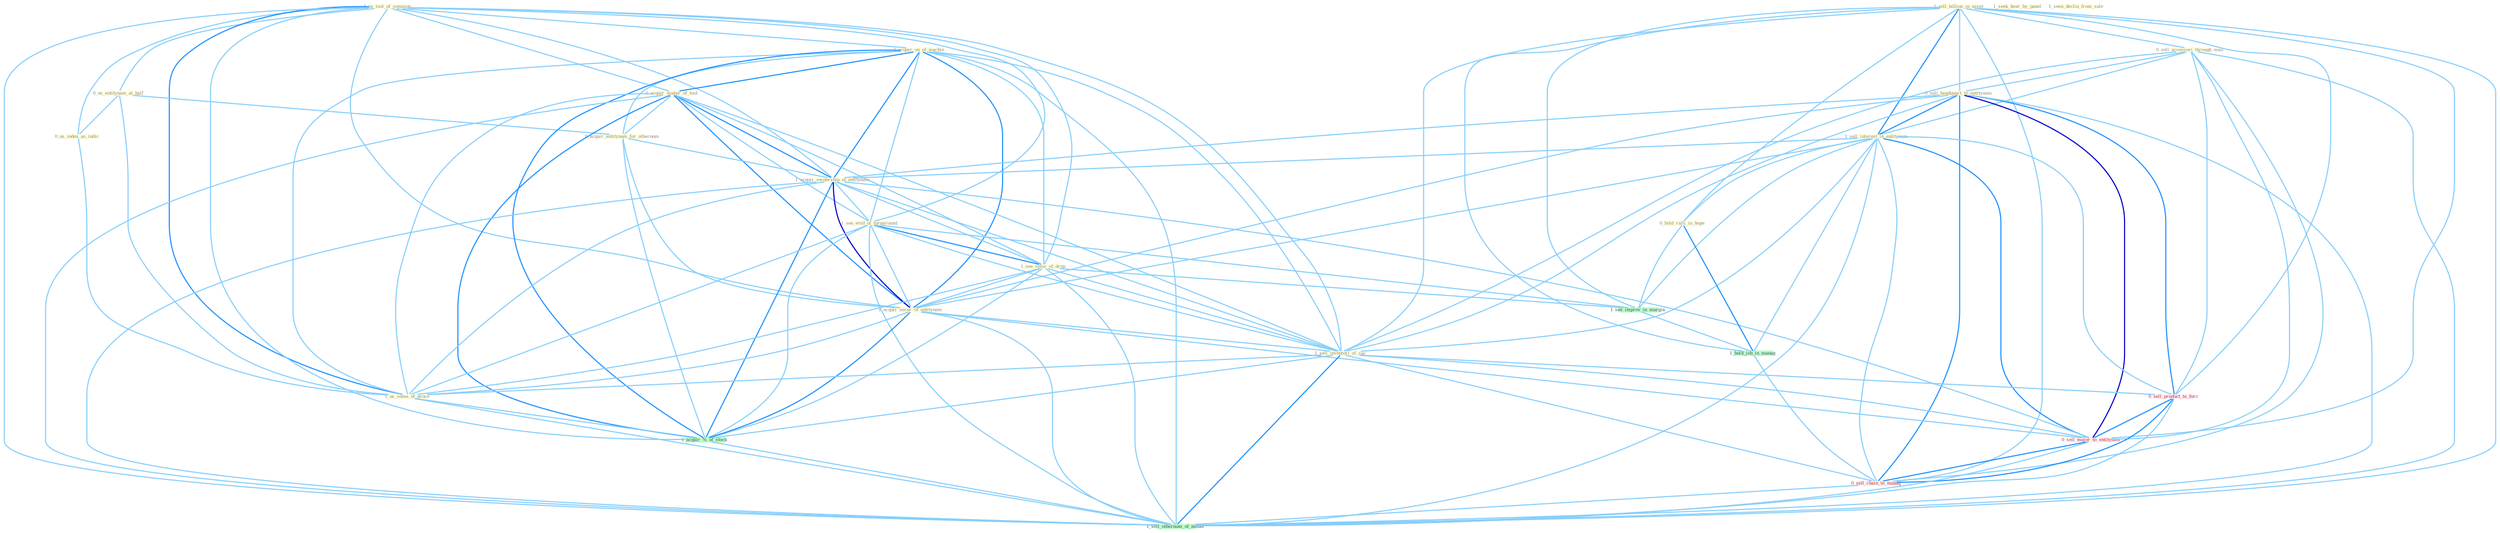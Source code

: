 Graph G{ 
    node
    [shape=polygon,style=filled,width=.5,height=.06,color="#BDFCC9",fixedsize=true,fontsize=4,
    fontcolor="#2f4f4f"];
    {node
    [color="#ffffe0", fontcolor="#8b7d6b"] "1_us_tool_of_commun " "0_us_entitynam_at_half " "1_sell_billion_in_asset " "0_us_index_as_indic " "1_acquir_on_of_machin " "1_acquir_maker_of_tool " "0_sell_accessori_through_mail " "0_sell_headquart_to_entitynam " "0_acquir_entitynam_for_othernum " "1_sell_interest_in_entitynam " "1_acquir_ownership_of_entitynam " "1_see_evid_of_turnaround " "1_seek_hear_by_panel " "1_see_veloc_of_drop " "1_acquir_secur_of_entitynam " "0_hold_ralli_in_hope " "1_sell_inventori_of_car " "1_seen_declin_from_sale " "1_us_some_of_proce "}
{node [color="#fff0f5", fontcolor="#b22222"] "0_sell_product_to_forc " "0_sell_major_to_entitynam " "0_sell_chain_to_manag "}
edge [color="#B0E2FF"];

	"1_us_tool_of_commun " -- "0_us_entitynam_at_half " [w="1", color="#87cefa" ];
	"1_us_tool_of_commun " -- "0_us_index_as_indic " [w="1", color="#87cefa" ];
	"1_us_tool_of_commun " -- "1_acquir_on_of_machin " [w="1", color="#87cefa" ];
	"1_us_tool_of_commun " -- "1_acquir_maker_of_tool " [w="1", color="#87cefa" ];
	"1_us_tool_of_commun " -- "1_acquir_ownership_of_entitynam " [w="1", color="#87cefa" ];
	"1_us_tool_of_commun " -- "1_see_evid_of_turnaround " [w="1", color="#87cefa" ];
	"1_us_tool_of_commun " -- "1_see_veloc_of_drop " [w="1", color="#87cefa" ];
	"1_us_tool_of_commun " -- "1_acquir_secur_of_entitynam " [w="1", color="#87cefa" ];
	"1_us_tool_of_commun " -- "1_sell_inventori_of_car " [w="1", color="#87cefa" ];
	"1_us_tool_of_commun " -- "1_us_some_of_proce " [w="2", color="#1e90ff" , len=0.8];
	"1_us_tool_of_commun " -- "1_acquir_%_of_stock " [w="1", color="#87cefa" ];
	"1_us_tool_of_commun " -- "1_sell_othernum_of_model " [w="1", color="#87cefa" ];
	"0_us_entitynam_at_half " -- "0_us_index_as_indic " [w="1", color="#87cefa" ];
	"0_us_entitynam_at_half " -- "0_acquir_entitynam_for_othernum " [w="1", color="#87cefa" ];
	"0_us_entitynam_at_half " -- "1_us_some_of_proce " [w="1", color="#87cefa" ];
	"1_sell_billion_in_asset " -- "0_sell_accessori_through_mail " [w="1", color="#87cefa" ];
	"1_sell_billion_in_asset " -- "0_sell_headquart_to_entitynam " [w="1", color="#87cefa" ];
	"1_sell_billion_in_asset " -- "1_sell_interest_in_entitynam " [w="2", color="#1e90ff" , len=0.8];
	"1_sell_billion_in_asset " -- "0_hold_ralli_in_hope " [w="1", color="#87cefa" ];
	"1_sell_billion_in_asset " -- "1_sell_inventori_of_car " [w="1", color="#87cefa" ];
	"1_sell_billion_in_asset " -- "1_see_improv_in_margin " [w="1", color="#87cefa" ];
	"1_sell_billion_in_asset " -- "1_hold_job_in_manag " [w="1", color="#87cefa" ];
	"1_sell_billion_in_asset " -- "0_sell_product_to_forc " [w="1", color="#87cefa" ];
	"1_sell_billion_in_asset " -- "0_sell_major_to_entitynam " [w="1", color="#87cefa" ];
	"1_sell_billion_in_asset " -- "0_sell_chain_to_manag " [w="1", color="#87cefa" ];
	"1_sell_billion_in_asset " -- "1_sell_othernum_of_model " [w="1", color="#87cefa" ];
	"0_us_index_as_indic " -- "1_us_some_of_proce " [w="1", color="#87cefa" ];
	"1_acquir_on_of_machin " -- "1_acquir_maker_of_tool " [w="2", color="#1e90ff" , len=0.8];
	"1_acquir_on_of_machin " -- "0_acquir_entitynam_for_othernum " [w="1", color="#87cefa" ];
	"1_acquir_on_of_machin " -- "1_acquir_ownership_of_entitynam " [w="2", color="#1e90ff" , len=0.8];
	"1_acquir_on_of_machin " -- "1_see_evid_of_turnaround " [w="1", color="#87cefa" ];
	"1_acquir_on_of_machin " -- "1_see_veloc_of_drop " [w="1", color="#87cefa" ];
	"1_acquir_on_of_machin " -- "1_acquir_secur_of_entitynam " [w="2", color="#1e90ff" , len=0.8];
	"1_acquir_on_of_machin " -- "1_sell_inventori_of_car " [w="1", color="#87cefa" ];
	"1_acquir_on_of_machin " -- "1_us_some_of_proce " [w="1", color="#87cefa" ];
	"1_acquir_on_of_machin " -- "1_acquir_%_of_stock " [w="2", color="#1e90ff" , len=0.8];
	"1_acquir_on_of_machin " -- "1_sell_othernum_of_model " [w="1", color="#87cefa" ];
	"1_acquir_maker_of_tool " -- "0_acquir_entitynam_for_othernum " [w="1", color="#87cefa" ];
	"1_acquir_maker_of_tool " -- "1_acquir_ownership_of_entitynam " [w="2", color="#1e90ff" , len=0.8];
	"1_acquir_maker_of_tool " -- "1_see_evid_of_turnaround " [w="1", color="#87cefa" ];
	"1_acquir_maker_of_tool " -- "1_see_veloc_of_drop " [w="1", color="#87cefa" ];
	"1_acquir_maker_of_tool " -- "1_acquir_secur_of_entitynam " [w="2", color="#1e90ff" , len=0.8];
	"1_acquir_maker_of_tool " -- "1_sell_inventori_of_car " [w="1", color="#87cefa" ];
	"1_acquir_maker_of_tool " -- "1_us_some_of_proce " [w="1", color="#87cefa" ];
	"1_acquir_maker_of_tool " -- "1_acquir_%_of_stock " [w="2", color="#1e90ff" , len=0.8];
	"1_acquir_maker_of_tool " -- "1_sell_othernum_of_model " [w="1", color="#87cefa" ];
	"0_sell_accessori_through_mail " -- "0_sell_headquart_to_entitynam " [w="1", color="#87cefa" ];
	"0_sell_accessori_through_mail " -- "1_sell_interest_in_entitynam " [w="1", color="#87cefa" ];
	"0_sell_accessori_through_mail " -- "1_sell_inventori_of_car " [w="1", color="#87cefa" ];
	"0_sell_accessori_through_mail " -- "0_sell_product_to_forc " [w="1", color="#87cefa" ];
	"0_sell_accessori_through_mail " -- "0_sell_major_to_entitynam " [w="1", color="#87cefa" ];
	"0_sell_accessori_through_mail " -- "0_sell_chain_to_manag " [w="1", color="#87cefa" ];
	"0_sell_accessori_through_mail " -- "1_sell_othernum_of_model " [w="1", color="#87cefa" ];
	"0_sell_headquart_to_entitynam " -- "1_sell_interest_in_entitynam " [w="2", color="#1e90ff" , len=0.8];
	"0_sell_headquart_to_entitynam " -- "1_acquir_ownership_of_entitynam " [w="1", color="#87cefa" ];
	"0_sell_headquart_to_entitynam " -- "1_acquir_secur_of_entitynam " [w="1", color="#87cefa" ];
	"0_sell_headquart_to_entitynam " -- "1_sell_inventori_of_car " [w="1", color="#87cefa" ];
	"0_sell_headquart_to_entitynam " -- "0_sell_product_to_forc " [w="2", color="#1e90ff" , len=0.8];
	"0_sell_headquart_to_entitynam " -- "0_sell_major_to_entitynam " [w="3", color="#0000cd" , len=0.6];
	"0_sell_headquart_to_entitynam " -- "0_sell_chain_to_manag " [w="2", color="#1e90ff" , len=0.8];
	"0_sell_headquart_to_entitynam " -- "1_sell_othernum_of_model " [w="1", color="#87cefa" ];
	"0_acquir_entitynam_for_othernum " -- "1_acquir_ownership_of_entitynam " [w="1", color="#87cefa" ];
	"0_acquir_entitynam_for_othernum " -- "1_acquir_secur_of_entitynam " [w="1", color="#87cefa" ];
	"0_acquir_entitynam_for_othernum " -- "1_acquir_%_of_stock " [w="1", color="#87cefa" ];
	"1_sell_interest_in_entitynam " -- "1_acquir_ownership_of_entitynam " [w="1", color="#87cefa" ];
	"1_sell_interest_in_entitynam " -- "1_acquir_secur_of_entitynam " [w="1", color="#87cefa" ];
	"1_sell_interest_in_entitynam " -- "0_hold_ralli_in_hope " [w="1", color="#87cefa" ];
	"1_sell_interest_in_entitynam " -- "1_sell_inventori_of_car " [w="1", color="#87cefa" ];
	"1_sell_interest_in_entitynam " -- "1_see_improv_in_margin " [w="1", color="#87cefa" ];
	"1_sell_interest_in_entitynam " -- "1_hold_job_in_manag " [w="1", color="#87cefa" ];
	"1_sell_interest_in_entitynam " -- "0_sell_product_to_forc " [w="1", color="#87cefa" ];
	"1_sell_interest_in_entitynam " -- "0_sell_major_to_entitynam " [w="2", color="#1e90ff" , len=0.8];
	"1_sell_interest_in_entitynam " -- "0_sell_chain_to_manag " [w="1", color="#87cefa" ];
	"1_sell_interest_in_entitynam " -- "1_sell_othernum_of_model " [w="1", color="#87cefa" ];
	"1_acquir_ownership_of_entitynam " -- "1_see_evid_of_turnaround " [w="1", color="#87cefa" ];
	"1_acquir_ownership_of_entitynam " -- "1_see_veloc_of_drop " [w="1", color="#87cefa" ];
	"1_acquir_ownership_of_entitynam " -- "1_acquir_secur_of_entitynam " [w="3", color="#0000cd" , len=0.6];
	"1_acquir_ownership_of_entitynam " -- "1_sell_inventori_of_car " [w="1", color="#87cefa" ];
	"1_acquir_ownership_of_entitynam " -- "1_us_some_of_proce " [w="1", color="#87cefa" ];
	"1_acquir_ownership_of_entitynam " -- "1_acquir_%_of_stock " [w="2", color="#1e90ff" , len=0.8];
	"1_acquir_ownership_of_entitynam " -- "0_sell_major_to_entitynam " [w="1", color="#87cefa" ];
	"1_acquir_ownership_of_entitynam " -- "1_sell_othernum_of_model " [w="1", color="#87cefa" ];
	"1_see_evid_of_turnaround " -- "1_see_veloc_of_drop " [w="2", color="#1e90ff" , len=0.8];
	"1_see_evid_of_turnaround " -- "1_acquir_secur_of_entitynam " [w="1", color="#87cefa" ];
	"1_see_evid_of_turnaround " -- "1_sell_inventori_of_car " [w="1", color="#87cefa" ];
	"1_see_evid_of_turnaround " -- "1_us_some_of_proce " [w="1", color="#87cefa" ];
	"1_see_evid_of_turnaround " -- "1_see_improv_in_margin " [w="1", color="#87cefa" ];
	"1_see_evid_of_turnaround " -- "1_acquir_%_of_stock " [w="1", color="#87cefa" ];
	"1_see_evid_of_turnaround " -- "1_sell_othernum_of_model " [w="1", color="#87cefa" ];
	"1_see_veloc_of_drop " -- "1_acquir_secur_of_entitynam " [w="1", color="#87cefa" ];
	"1_see_veloc_of_drop " -- "1_sell_inventori_of_car " [w="1", color="#87cefa" ];
	"1_see_veloc_of_drop " -- "1_us_some_of_proce " [w="1", color="#87cefa" ];
	"1_see_veloc_of_drop " -- "1_see_improv_in_margin " [w="1", color="#87cefa" ];
	"1_see_veloc_of_drop " -- "1_acquir_%_of_stock " [w="1", color="#87cefa" ];
	"1_see_veloc_of_drop " -- "1_sell_othernum_of_model " [w="1", color="#87cefa" ];
	"1_acquir_secur_of_entitynam " -- "1_sell_inventori_of_car " [w="1", color="#87cefa" ];
	"1_acquir_secur_of_entitynam " -- "1_us_some_of_proce " [w="1", color="#87cefa" ];
	"1_acquir_secur_of_entitynam " -- "1_acquir_%_of_stock " [w="2", color="#1e90ff" , len=0.8];
	"1_acquir_secur_of_entitynam " -- "0_sell_major_to_entitynam " [w="1", color="#87cefa" ];
	"1_acquir_secur_of_entitynam " -- "1_sell_othernum_of_model " [w="1", color="#87cefa" ];
	"0_hold_ralli_in_hope " -- "1_see_improv_in_margin " [w="1", color="#87cefa" ];
	"0_hold_ralli_in_hope " -- "1_hold_job_in_manag " [w="2", color="#1e90ff" , len=0.8];
	"1_sell_inventori_of_car " -- "1_us_some_of_proce " [w="1", color="#87cefa" ];
	"1_sell_inventori_of_car " -- "1_acquir_%_of_stock " [w="1", color="#87cefa" ];
	"1_sell_inventori_of_car " -- "0_sell_product_to_forc " [w="1", color="#87cefa" ];
	"1_sell_inventori_of_car " -- "0_sell_major_to_entitynam " [w="1", color="#87cefa" ];
	"1_sell_inventori_of_car " -- "0_sell_chain_to_manag " [w="1", color="#87cefa" ];
	"1_sell_inventori_of_car " -- "1_sell_othernum_of_model " [w="2", color="#1e90ff" , len=0.8];
	"1_us_some_of_proce " -- "1_acquir_%_of_stock " [w="1", color="#87cefa" ];
	"1_us_some_of_proce " -- "1_sell_othernum_of_model " [w="1", color="#87cefa" ];
	"1_see_improv_in_margin " -- "1_hold_job_in_manag " [w="1", color="#87cefa" ];
	"1_acquir_%_of_stock " -- "1_sell_othernum_of_model " [w="1", color="#87cefa" ];
	"1_hold_job_in_manag " -- "0_sell_chain_to_manag " [w="1", color="#87cefa" ];
	"0_sell_product_to_forc " -- "0_sell_major_to_entitynam " [w="2", color="#1e90ff" , len=0.8];
	"0_sell_product_to_forc " -- "0_sell_chain_to_manag " [w="2", color="#1e90ff" , len=0.8];
	"0_sell_product_to_forc " -- "1_sell_othernum_of_model " [w="1", color="#87cefa" ];
	"0_sell_major_to_entitynam " -- "0_sell_chain_to_manag " [w="2", color="#1e90ff" , len=0.8];
	"0_sell_major_to_entitynam " -- "1_sell_othernum_of_model " [w="1", color="#87cefa" ];
	"0_sell_chain_to_manag " -- "1_sell_othernum_of_model " [w="1", color="#87cefa" ];
}